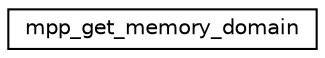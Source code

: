 digraph "Graphical Class Hierarchy"
{
 // INTERACTIVE_SVG=YES
 // LATEX_PDF_SIZE
  edge [fontname="Helvetica",fontsize="10",labelfontname="Helvetica",labelfontsize="10"];
  node [fontname="Helvetica",fontsize="10",shape=record];
  rankdir="LR";
  Node0 [label="mpp_get_memory_domain",height=0.2,width=0.4,color="black", fillcolor="white", style="filled",URL="$interfacempp__domains__mod_1_1mpp__get__memory__domain.html",tooltip="These routines retrieve the axis specifications associated with the memory domains...."];
}
